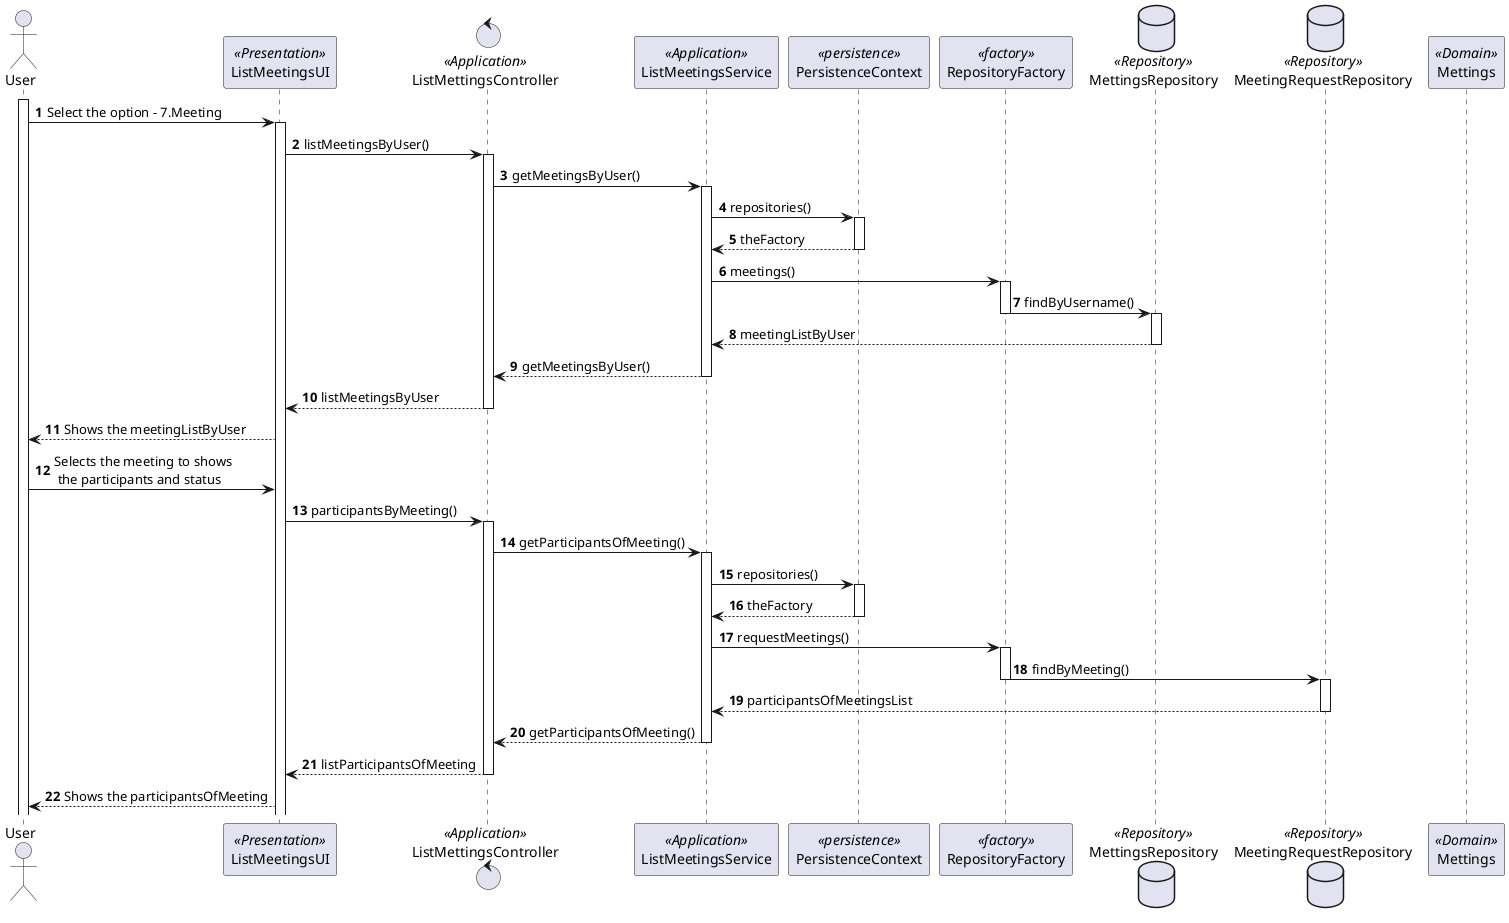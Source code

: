 @startuml
'https://plantuml.com/sequence-diagram

autonumber

actor User
participant ListMeetingsUI          as UI <<Presentation>>
control ListMettingsController      as Controller <<Application>>
participant ListMeetingsService     as Service <<Application>>
participant PersistenceContext      as Persistence <<persistence>>
participant RepositoryFactory       as RepFactory <<factory>>
database MettingsRepository         as Repository <<Repository>>
database MeetingRequestRepository   as Repository2 <<Repository>>
participant "Mettings"              as Mettings <<Domain>>

activate User
User -> UI                  : Select the option - 7.Meeting
activate UI
UI -> Controller            : listMeetingsByUser()
activate Controller
Controller -> Service       : getMeetingsByUser()

activate Service
Service -> Persistence      : repositories()
activate Persistence
Persistence --> Service     : theFactory
deactivate Persistence
Service -> RepFactory       : meetings()
activate RepFactory
RepFactory -> Repository    : findByUsername()
deactivate RepFactory
activate Repository
Repository --> Service      : meetingListByUser
deactivate Repository
Service --> Controller      : getMeetingsByUser()
deactivate Service
Controller --> UI           : listMeetingsByUser
deactivate Controller
UI --> User                 : Shows the meetingListByUser

User -> UI                  : Selects the meeting to shows\n the participants and status
UI -> Controller            : participantsByMeeting()
activate Controller
Controller -> Service       : getParticipantsOfMeeting()
activate Service
Service -> Persistence      : repositories()
activate Persistence
Persistence --> Service     : theFactory
deactivate Persistence
Service -> RepFactory       : requestMeetings()
activate RepFactory
RepFactory -> Repository2    : findByMeeting()
deactivate RepFactory
activate Repository2
Repository2 --> Service      : participantsOfMeetingsList
deactivate Repository2
Service --> Controller      : getParticipantsOfMeeting()
deactivate Service
Controller --> UI           : listParticipantsOfMeeting
deactivate Controller
UI --> User                 : Shows the participantsOfMeeting




@enduml